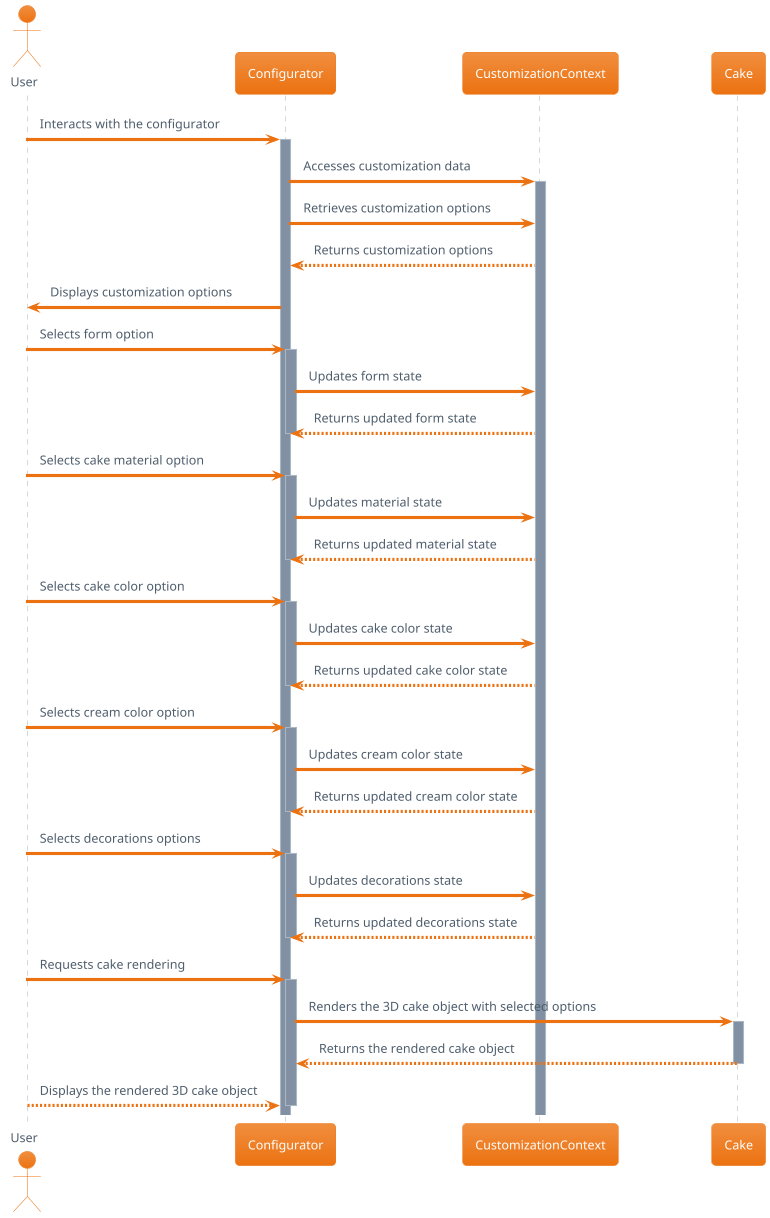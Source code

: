 @startuml
!theme aws-orange
actor User

User -> Configurator: Interacts with the configurator

activate Configurator

Configurator -> CustomizationContext: Accesses customization data

activate CustomizationContext

Configurator -> CustomizationContext: Retrieves customization options

Configurator <-- CustomizationContext: Returns customization options

Configurator -> User: Displays customization options

User -> Configurator: Selects form option

activate Configurator

Configurator -> CustomizationContext: Updates form state

Configurator <-- CustomizationContext: Returns updated form state

deactivate Configurator

User -> Configurator: Selects cake material option

activate Configurator

Configurator -> CustomizationContext: Updates material state

Configurator <-- CustomizationContext: Returns updated material state

deactivate Configurator

User -> Configurator: Selects cake color option

activate Configurator

Configurator -> CustomizationContext: Updates cake color state

Configurator <-- CustomizationContext: Returns updated cake color state

deactivate Configurator

User -> Configurator: Selects cream color option

activate Configurator

Configurator -> CustomizationContext: Updates cream color state

Configurator <-- CustomizationContext: Returns updated cream color state

deactivate Configurator

User -> Configurator: Selects decorations options

activate Configurator

Configurator -> CustomizationContext: Updates decorations state

Configurator <-- CustomizationContext: Returns updated decorations state

deactivate Configurator

User -> Configurator: Requests cake rendering

activate Configurator

Configurator -> Cake: Renders the 3D cake object with selected options

activate Cake

Configurator <-- Cake: Returns the rendered cake object

deactivate Cake

Configurator <-- User: Displays the rendered 3D cake object

deactivate Configurator

@enduml

